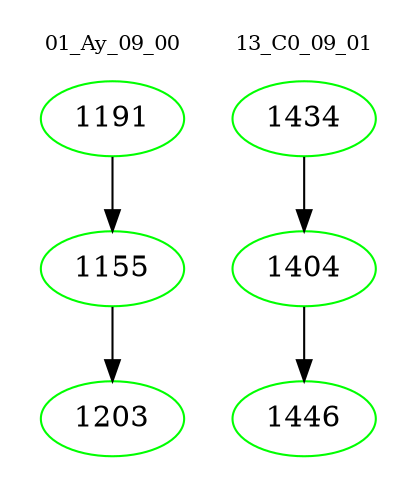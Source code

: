 digraph{
subgraph cluster_0 {
color = white
label = "01_Ay_09_00";
fontsize=10;
T0_1191 [label="1191", color="green"]
T0_1191 -> T0_1155 [color="black"]
T0_1155 [label="1155", color="green"]
T0_1155 -> T0_1203 [color="black"]
T0_1203 [label="1203", color="green"]
}
subgraph cluster_1 {
color = white
label = "13_C0_09_01";
fontsize=10;
T1_1434 [label="1434", color="green"]
T1_1434 -> T1_1404 [color="black"]
T1_1404 [label="1404", color="green"]
T1_1404 -> T1_1446 [color="black"]
T1_1446 [label="1446", color="green"]
}
}
